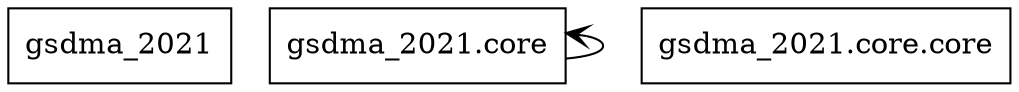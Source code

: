 digraph "packages_uml_gsdma_2021" {
rankdir=BT
charset="utf-8"
"gsdma_2021" [color="black", label="gsdma_2021", shape="box", style="solid"];
"gsdma_2021.core" [color="black", label="gsdma_2021.core", shape="box", style="solid"];
"gsdma_2021.core.core" [color="black", label="gsdma_2021.core.core", shape="box", style="solid"];
"gsdma_2021.core" -> "gsdma_2021.core" [arrowhead="open", arrowtail="none"];
}
